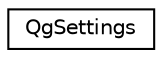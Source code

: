 digraph "Graphical Class Hierarchy"
{
 // LATEX_PDF_SIZE
  edge [fontname="Helvetica",fontsize="10",labelfontname="Helvetica",labelfontsize="10"];
  node [fontname="Helvetica",fontsize="10",shape=record];
  rankdir="LR";
  Node0 [label="QgSettings",height=0.2,width=0.4,color="black", fillcolor="white", style="filled",URL="$classQgSettings.html",tooltip=" "];
}
